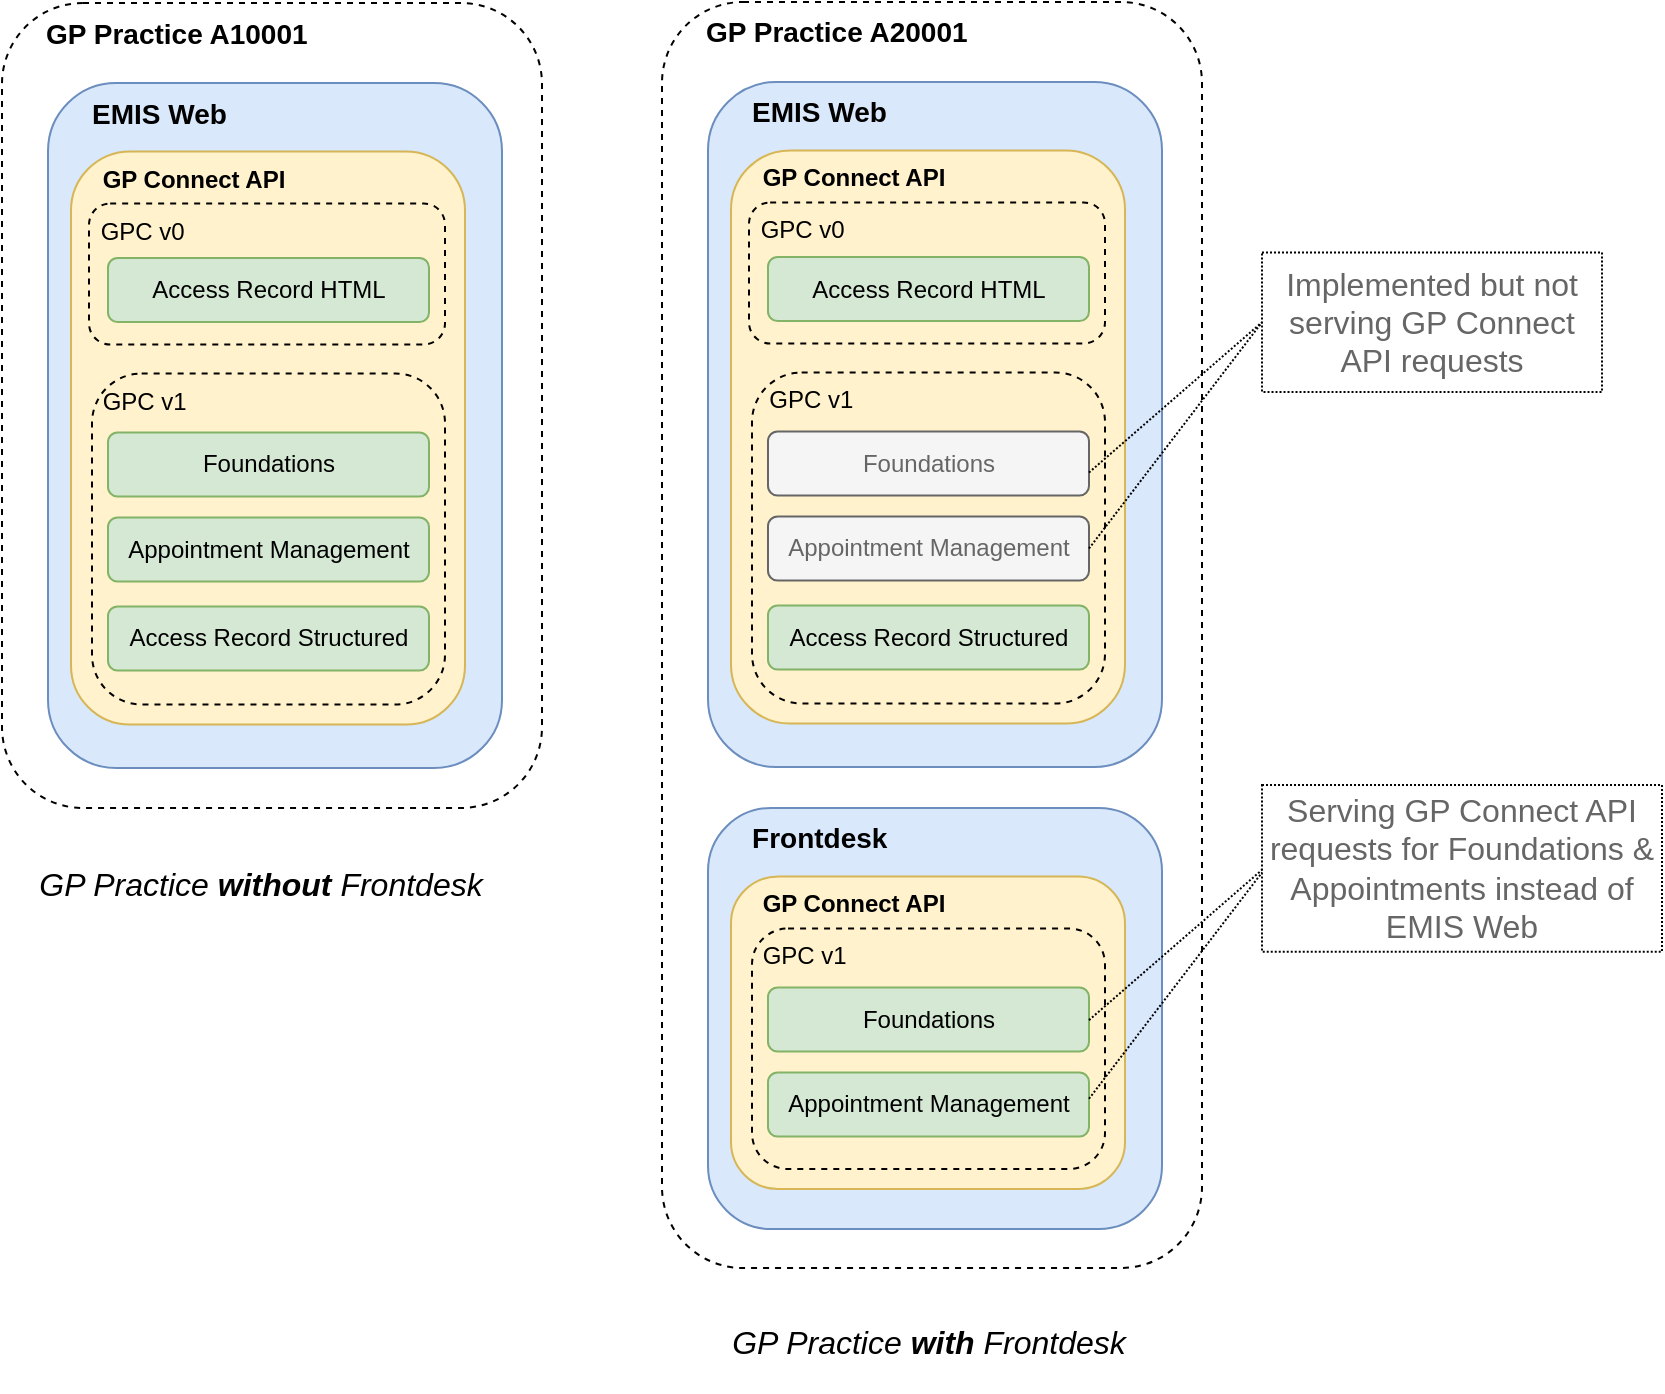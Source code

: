 <mxfile version="12.5.3" type="device"><diagram id="l4A_eWus-3LIeoTa9xxf" name="Page-1"><mxGraphModel dx="1106" dy="1003" grid="1" gridSize="10" guides="1" tooltips="1" connect="1" arrows="1" fold="1" page="1" pageScale="1" pageWidth="1169" pageHeight="827" math="0" shadow="0"><root><mxCell id="0"/><mxCell id="1" parent="0"/><mxCell id="rH5T6EZVXAvB43cuEu8D-1" value="&lt;b&gt;&amp;nbsp; &amp;nbsp; &amp;nbsp; &lt;font style=&quot;font-size: 14px&quot;&gt;GP Practice A10001&lt;/font&gt;&lt;/b&gt;" style="rounded=1;whiteSpace=wrap;html=1;dashed=1;verticalAlign=top;align=left;" parent="1" vertex="1"><mxGeometry x="70" y="65.5" width="270" height="402.5" as="geometry"/></mxCell><mxCell id="rH5T6EZVXAvB43cuEu8D-2" value="&lt;b&gt;&amp;nbsp; &amp;nbsp; &amp;nbsp; &lt;font style=&quot;font-size: 14px&quot;&gt;EMIS Web&lt;/font&gt;&lt;/b&gt;" style="rounded=1;whiteSpace=wrap;html=1;verticalAlign=top;align=left;fillColor=#dae8fc;strokeColor=#6c8ebf;" parent="1" vertex="1"><mxGeometry x="93" y="105.5" width="227" height="342.5" as="geometry"/></mxCell><mxCell id="rH5T6EZVXAvB43cuEu8D-3" value="&lt;b&gt;&amp;nbsp; &amp;nbsp; GP Connect API&lt;/b&gt;" style="rounded=1;whiteSpace=wrap;html=1;verticalAlign=top;align=left;fillColor=#fff2cc;strokeColor=#d6b656;" parent="1" vertex="1"><mxGeometry x="104.5" y="139.75" width="197" height="286.5" as="geometry"/></mxCell><mxCell id="rH5T6EZVXAvB43cuEu8D-4" value="&amp;nbsp;GPC v0" style="rounded=1;whiteSpace=wrap;html=1;fillColor=none;align=left;dashed=1;verticalAlign=top;" parent="1" vertex="1"><mxGeometry x="113.5" y="165.75" width="178" height="70.5" as="geometry"/></mxCell><mxCell id="rH5T6EZVXAvB43cuEu8D-5" value="&amp;nbsp;GPC v1" style="rounded=1;whiteSpace=wrap;html=1;fillColor=none;align=left;dashed=1;verticalAlign=top;" parent="1" vertex="1"><mxGeometry x="115" y="250.75" width="176.5" height="165.5" as="geometry"/></mxCell><mxCell id="rH5T6EZVXAvB43cuEu8D-6" value="Access Record Structured" style="rounded=1;whiteSpace=wrap;html=1;align=center;fillColor=#d5e8d4;strokeColor=#82b366;" parent="1" vertex="1"><mxGeometry x="123" y="367.25" width="160.5" height="32" as="geometry"/></mxCell><mxCell id="rH5T6EZVXAvB43cuEu8D-7" value="GP Practice &lt;b&gt;without&lt;/b&gt; Frontdesk" style="text;html=1;strokeColor=none;fillColor=none;align=center;verticalAlign=middle;whiteSpace=wrap;rounded=0;fontStyle=2;fontSize=16;" parent="1" vertex="1"><mxGeometry x="70" y="483.5" width="258.5" height="45.5" as="geometry"/></mxCell><mxCell id="rH5T6EZVXAvB43cuEu8D-8" value="GP Practice &lt;b&gt;with&lt;/b&gt; Frontdesk" style="text;html=1;strokeColor=none;fillColor=none;align=center;verticalAlign=middle;whiteSpace=wrap;rounded=0;fontStyle=2;fontSize=16;" parent="1" vertex="1"><mxGeometry x="419.5" y="709" width="227" height="51" as="geometry"/></mxCell><mxCell id="rH5T6EZVXAvB43cuEu8D-9" value="Access Record HTML" style="rounded=1;whiteSpace=wrap;html=1;align=center;fillColor=#d5e8d4;strokeColor=#82b366;" parent="1" vertex="1"><mxGeometry x="123" y="193" width="160.5" height="32" as="geometry"/></mxCell><mxCell id="rH5T6EZVXAvB43cuEu8D-10" value="Foundations" style="rounded=1;whiteSpace=wrap;html=1;align=center;fillColor=#d5e8d4;strokeColor=#82b366;" parent="1" vertex="1"><mxGeometry x="123" y="280.25" width="160.5" height="32" as="geometry"/></mxCell><mxCell id="rH5T6EZVXAvB43cuEu8D-11" value="Appointment Management" style="rounded=1;whiteSpace=wrap;html=1;align=center;fillColor=#d5e8d4;strokeColor=#82b366;" parent="1" vertex="1"><mxGeometry x="123" y="322.75" width="160.5" height="32" as="geometry"/></mxCell><mxCell id="rH5T6EZVXAvB43cuEu8D-12" value="&lt;b&gt;&amp;nbsp; &amp;nbsp; &amp;nbsp; &lt;font style=&quot;font-size: 14px&quot;&gt;GP Practice A20001&lt;/font&gt;&lt;/b&gt;" style="rounded=1;whiteSpace=wrap;html=1;dashed=1;verticalAlign=top;align=left;" parent="1" vertex="1"><mxGeometry x="400" y="65" width="270" height="633" as="geometry"/></mxCell><mxCell id="rH5T6EZVXAvB43cuEu8D-13" value="&lt;b&gt;&amp;nbsp; &amp;nbsp; &amp;nbsp; &lt;font style=&quot;font-size: 14px&quot;&gt;EMIS Web&lt;/font&gt;&lt;/b&gt;" style="rounded=1;whiteSpace=wrap;html=1;verticalAlign=top;align=left;fillColor=#dae8fc;strokeColor=#6c8ebf;" parent="1" vertex="1"><mxGeometry x="423" y="105" width="227" height="342.5" as="geometry"/></mxCell><mxCell id="rH5T6EZVXAvB43cuEu8D-14" value="&lt;b&gt;&amp;nbsp; &amp;nbsp; GP Connect API&lt;/b&gt;" style="rounded=1;whiteSpace=wrap;html=1;verticalAlign=top;align=left;fillColor=#fff2cc;strokeColor=#d6b656;" parent="1" vertex="1"><mxGeometry x="434.5" y="139.25" width="197" height="286.5" as="geometry"/></mxCell><mxCell id="rH5T6EZVXAvB43cuEu8D-15" value="&amp;nbsp;GPC v0" style="rounded=1;whiteSpace=wrap;html=1;fillColor=none;align=left;dashed=1;verticalAlign=top;" parent="1" vertex="1"><mxGeometry x="443.5" y="165.25" width="178" height="70.5" as="geometry"/></mxCell><mxCell id="rH5T6EZVXAvB43cuEu8D-16" value="&amp;nbsp; GPC v1" style="rounded=1;whiteSpace=wrap;html=1;fillColor=none;align=left;dashed=1;verticalAlign=top;" parent="1" vertex="1"><mxGeometry x="445" y="250.25" width="176.5" height="165.5" as="geometry"/></mxCell><mxCell id="rH5T6EZVXAvB43cuEu8D-17" value="Access Record Structured" style="rounded=1;whiteSpace=wrap;html=1;align=center;fillColor=#d5e8d4;strokeColor=#82b366;" parent="1" vertex="1"><mxGeometry x="453" y="366.75" width="160.5" height="32" as="geometry"/></mxCell><mxCell id="rH5T6EZVXAvB43cuEu8D-18" value="Access Record HTML" style="rounded=1;whiteSpace=wrap;html=1;align=center;fillColor=#d5e8d4;strokeColor=#82b366;" parent="1" vertex="1"><mxGeometry x="453" y="192.5" width="160.5" height="32" as="geometry"/></mxCell><mxCell id="rH5T6EZVXAvB43cuEu8D-19" value="Foundations" style="rounded=1;whiteSpace=wrap;html=1;align=center;fillColor=#f5f5f5;strokeColor=#666666;fontColor=#666666;" parent="1" vertex="1"><mxGeometry x="453" y="279.75" width="160.5" height="32" as="geometry"/></mxCell><mxCell id="rH5T6EZVXAvB43cuEu8D-20" value="Appointment Management" style="rounded=1;whiteSpace=wrap;html=1;align=center;fillColor=#f5f5f5;strokeColor=#666666;fontColor=#666666;" parent="1" vertex="1"><mxGeometry x="453" y="322.25" width="160.5" height="32" as="geometry"/></mxCell><mxCell id="rH5T6EZVXAvB43cuEu8D-21" value="&lt;b&gt;&amp;nbsp; &amp;nbsp; &amp;nbsp; &lt;font style=&quot;font-size: 14px&quot;&gt;Frontdesk&lt;/font&gt;&lt;/b&gt;" style="rounded=1;whiteSpace=wrap;html=1;verticalAlign=top;align=left;fillColor=#dae8fc;strokeColor=#6c8ebf;" parent="1" vertex="1"><mxGeometry x="423" y="468" width="227" height="210.5" as="geometry"/></mxCell><mxCell id="rH5T6EZVXAvB43cuEu8D-22" value="&lt;b&gt;&amp;nbsp; &amp;nbsp; GP Connect API&lt;/b&gt;" style="rounded=1;whiteSpace=wrap;html=1;verticalAlign=top;align=left;fillColor=#fff2cc;strokeColor=#d6b656;" parent="1" vertex="1"><mxGeometry x="434.5" y="502.25" width="197" height="156.25" as="geometry"/></mxCell><mxCell id="rH5T6EZVXAvB43cuEu8D-23" value="&amp;nbsp;GPC v1" style="rounded=1;whiteSpace=wrap;html=1;fillColor=none;align=left;dashed=1;verticalAlign=top;" parent="1" vertex="1"><mxGeometry x="445" y="528.25" width="176.5" height="120.25" as="geometry"/></mxCell><mxCell id="rH5T6EZVXAvB43cuEu8D-24" value="Foundations" style="rounded=1;whiteSpace=wrap;html=1;align=center;fillColor=#d5e8d4;strokeColor=#82b366;" parent="1" vertex="1"><mxGeometry x="453" y="557.75" width="160.5" height="32" as="geometry"/></mxCell><mxCell id="rH5T6EZVXAvB43cuEu8D-25" value="Appointment Management" style="rounded=1;whiteSpace=wrap;html=1;align=center;fillColor=#d5e8d4;strokeColor=#82b366;" parent="1" vertex="1"><mxGeometry x="453" y="600.25" width="160.5" height="32" as="geometry"/></mxCell><mxCell id="rH5T6EZVXAvB43cuEu8D-26" value="Implemented but not serving GP Connect API requests" style="rounded=0;whiteSpace=wrap;html=1;shadow=0;comic=0;fontSize=16;fontColor=#666666;dashed=1;dashPattern=1 1;" parent="1" vertex="1"><mxGeometry x="700" y="190.25" width="170" height="69.75" as="geometry"/></mxCell><mxCell id="rH5T6EZVXAvB43cuEu8D-27" value="" style="endArrow=none;html=1;fontSize=16;fontColor=#666666;entryX=0;entryY=0.5;entryDx=0;entryDy=0;dashed=1;dashPattern=1 1;" parent="1" target="rH5T6EZVXAvB43cuEu8D-26" edge="1"><mxGeometry width="50" height="50" relative="1" as="geometry"><mxPoint x="613.5" y="300.25" as="sourcePoint"/><mxPoint x="663.5" y="250.25" as="targetPoint"/></mxGeometry></mxCell><mxCell id="rH5T6EZVXAvB43cuEu8D-28" value="" style="endArrow=none;html=1;fontSize=16;fontColor=#666666;entryX=0;entryY=0.5;entryDx=0;entryDy=0;exitX=1;exitY=0.5;exitDx=0;exitDy=0;dashed=1;dashPattern=1 1;" parent="1" source="rH5T6EZVXAvB43cuEu8D-20" target="rH5T6EZVXAvB43cuEu8D-26" edge="1"><mxGeometry width="50" height="50" relative="1" as="geometry"><mxPoint x="623.5" y="310.25" as="sourcePoint"/><mxPoint x="710" y="230.25" as="targetPoint"/></mxGeometry></mxCell><mxCell id="rH5T6EZVXAvB43cuEu8D-29" value="Serving GP Connect API requests for Foundations &amp;amp; Appointments instead of EMIS Web" style="rounded=0;whiteSpace=wrap;html=1;shadow=0;comic=0;fontSize=16;fontColor=#666666;dashed=1;dashPattern=1 1;" parent="1" vertex="1"><mxGeometry x="700" y="456.5" width="200" height="83.37" as="geometry"/></mxCell><mxCell id="rH5T6EZVXAvB43cuEu8D-30" value="" style="endArrow=none;html=1;fontSize=16;fontColor=#666666;entryX=0;entryY=0.5;entryDx=0;entryDy=0;dashed=1;dashPattern=1 1;" parent="1" edge="1"><mxGeometry width="50" height="50" relative="1" as="geometry"><mxPoint x="613.5" y="574.06" as="sourcePoint"/><mxPoint x="700" y="498.935" as="targetPoint"/></mxGeometry></mxCell><mxCell id="rH5T6EZVXAvB43cuEu8D-31" value="" style="endArrow=none;html=1;fontSize=16;fontColor=#666666;entryX=0;entryY=0.5;entryDx=0;entryDy=0;exitX=1;exitY=0.5;exitDx=0;exitDy=0;dashed=1;dashPattern=1 1;" parent="1" edge="1"><mxGeometry width="50" height="50" relative="1" as="geometry"><mxPoint x="613.5" y="613.38" as="sourcePoint"/><mxPoint x="700" y="500.255" as="targetPoint"/></mxGeometry></mxCell></root></mxGraphModel></diagram></mxfile>